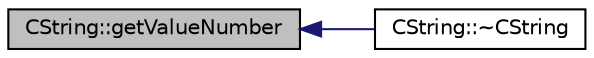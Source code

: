 digraph "CString::getValueNumber"
{
  edge [fontname="Helvetica",fontsize="10",labelfontname="Helvetica",labelfontsize="10"];
  node [fontname="Helvetica",fontsize="10",shape=record];
  rankdir="LR";
  Node1 [label="CString::getValueNumber",height=0.2,width=0.4,color="black", fillcolor="grey75", style="filled", fontcolor="black"];
  Node1 -> Node2 [dir="back",color="midnightblue",fontsize="10",style="solid",fontname="Helvetica"];
  Node2 [label="CString::~CString",height=0.2,width=0.4,color="black", fillcolor="white", style="filled",URL="$classCString.html#a6c71f771ccdbdbed1d711788355aeea5"];
}
